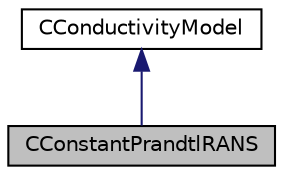 digraph "CConstantPrandtlRANS"
{
 // LATEX_PDF_SIZE
  edge [fontname="Helvetica",fontsize="10",labelfontname="Helvetica",labelfontsize="10"];
  node [fontname="Helvetica",fontsize="10",shape=record];
  Node1 [label="CConstantPrandtlRANS",height=0.2,width=0.4,color="black", fillcolor="grey75", style="filled", fontcolor="black",tooltip="Defines a non-constant effective thermal conductivity for RANS problems using Prandtl numbers."];
  Node2 -> Node1 [dir="back",color="midnightblue",fontsize="10",style="solid",fontname="Helvetica"];
  Node2 [label="CConductivityModel",height=0.2,width=0.4,color="black", fillcolor="white", style="filled",URL="$classCConductivityModel.html",tooltip="Interface class for defining the thermal conductivity model."];
}

